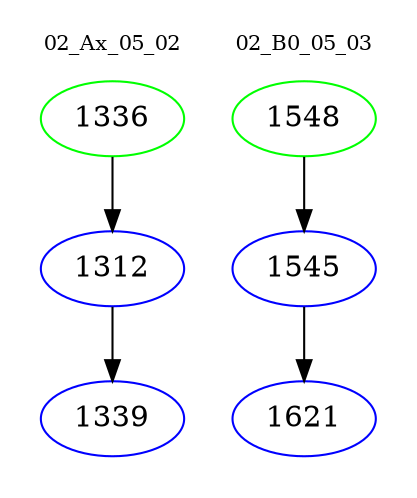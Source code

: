 digraph{
subgraph cluster_0 {
color = white
label = "02_Ax_05_02";
fontsize=10;
T0_1336 [label="1336", color="green"]
T0_1336 -> T0_1312 [color="black"]
T0_1312 [label="1312", color="blue"]
T0_1312 -> T0_1339 [color="black"]
T0_1339 [label="1339", color="blue"]
}
subgraph cluster_1 {
color = white
label = "02_B0_05_03";
fontsize=10;
T1_1548 [label="1548", color="green"]
T1_1548 -> T1_1545 [color="black"]
T1_1545 [label="1545", color="blue"]
T1_1545 -> T1_1621 [color="black"]
T1_1621 [label="1621", color="blue"]
}
}

